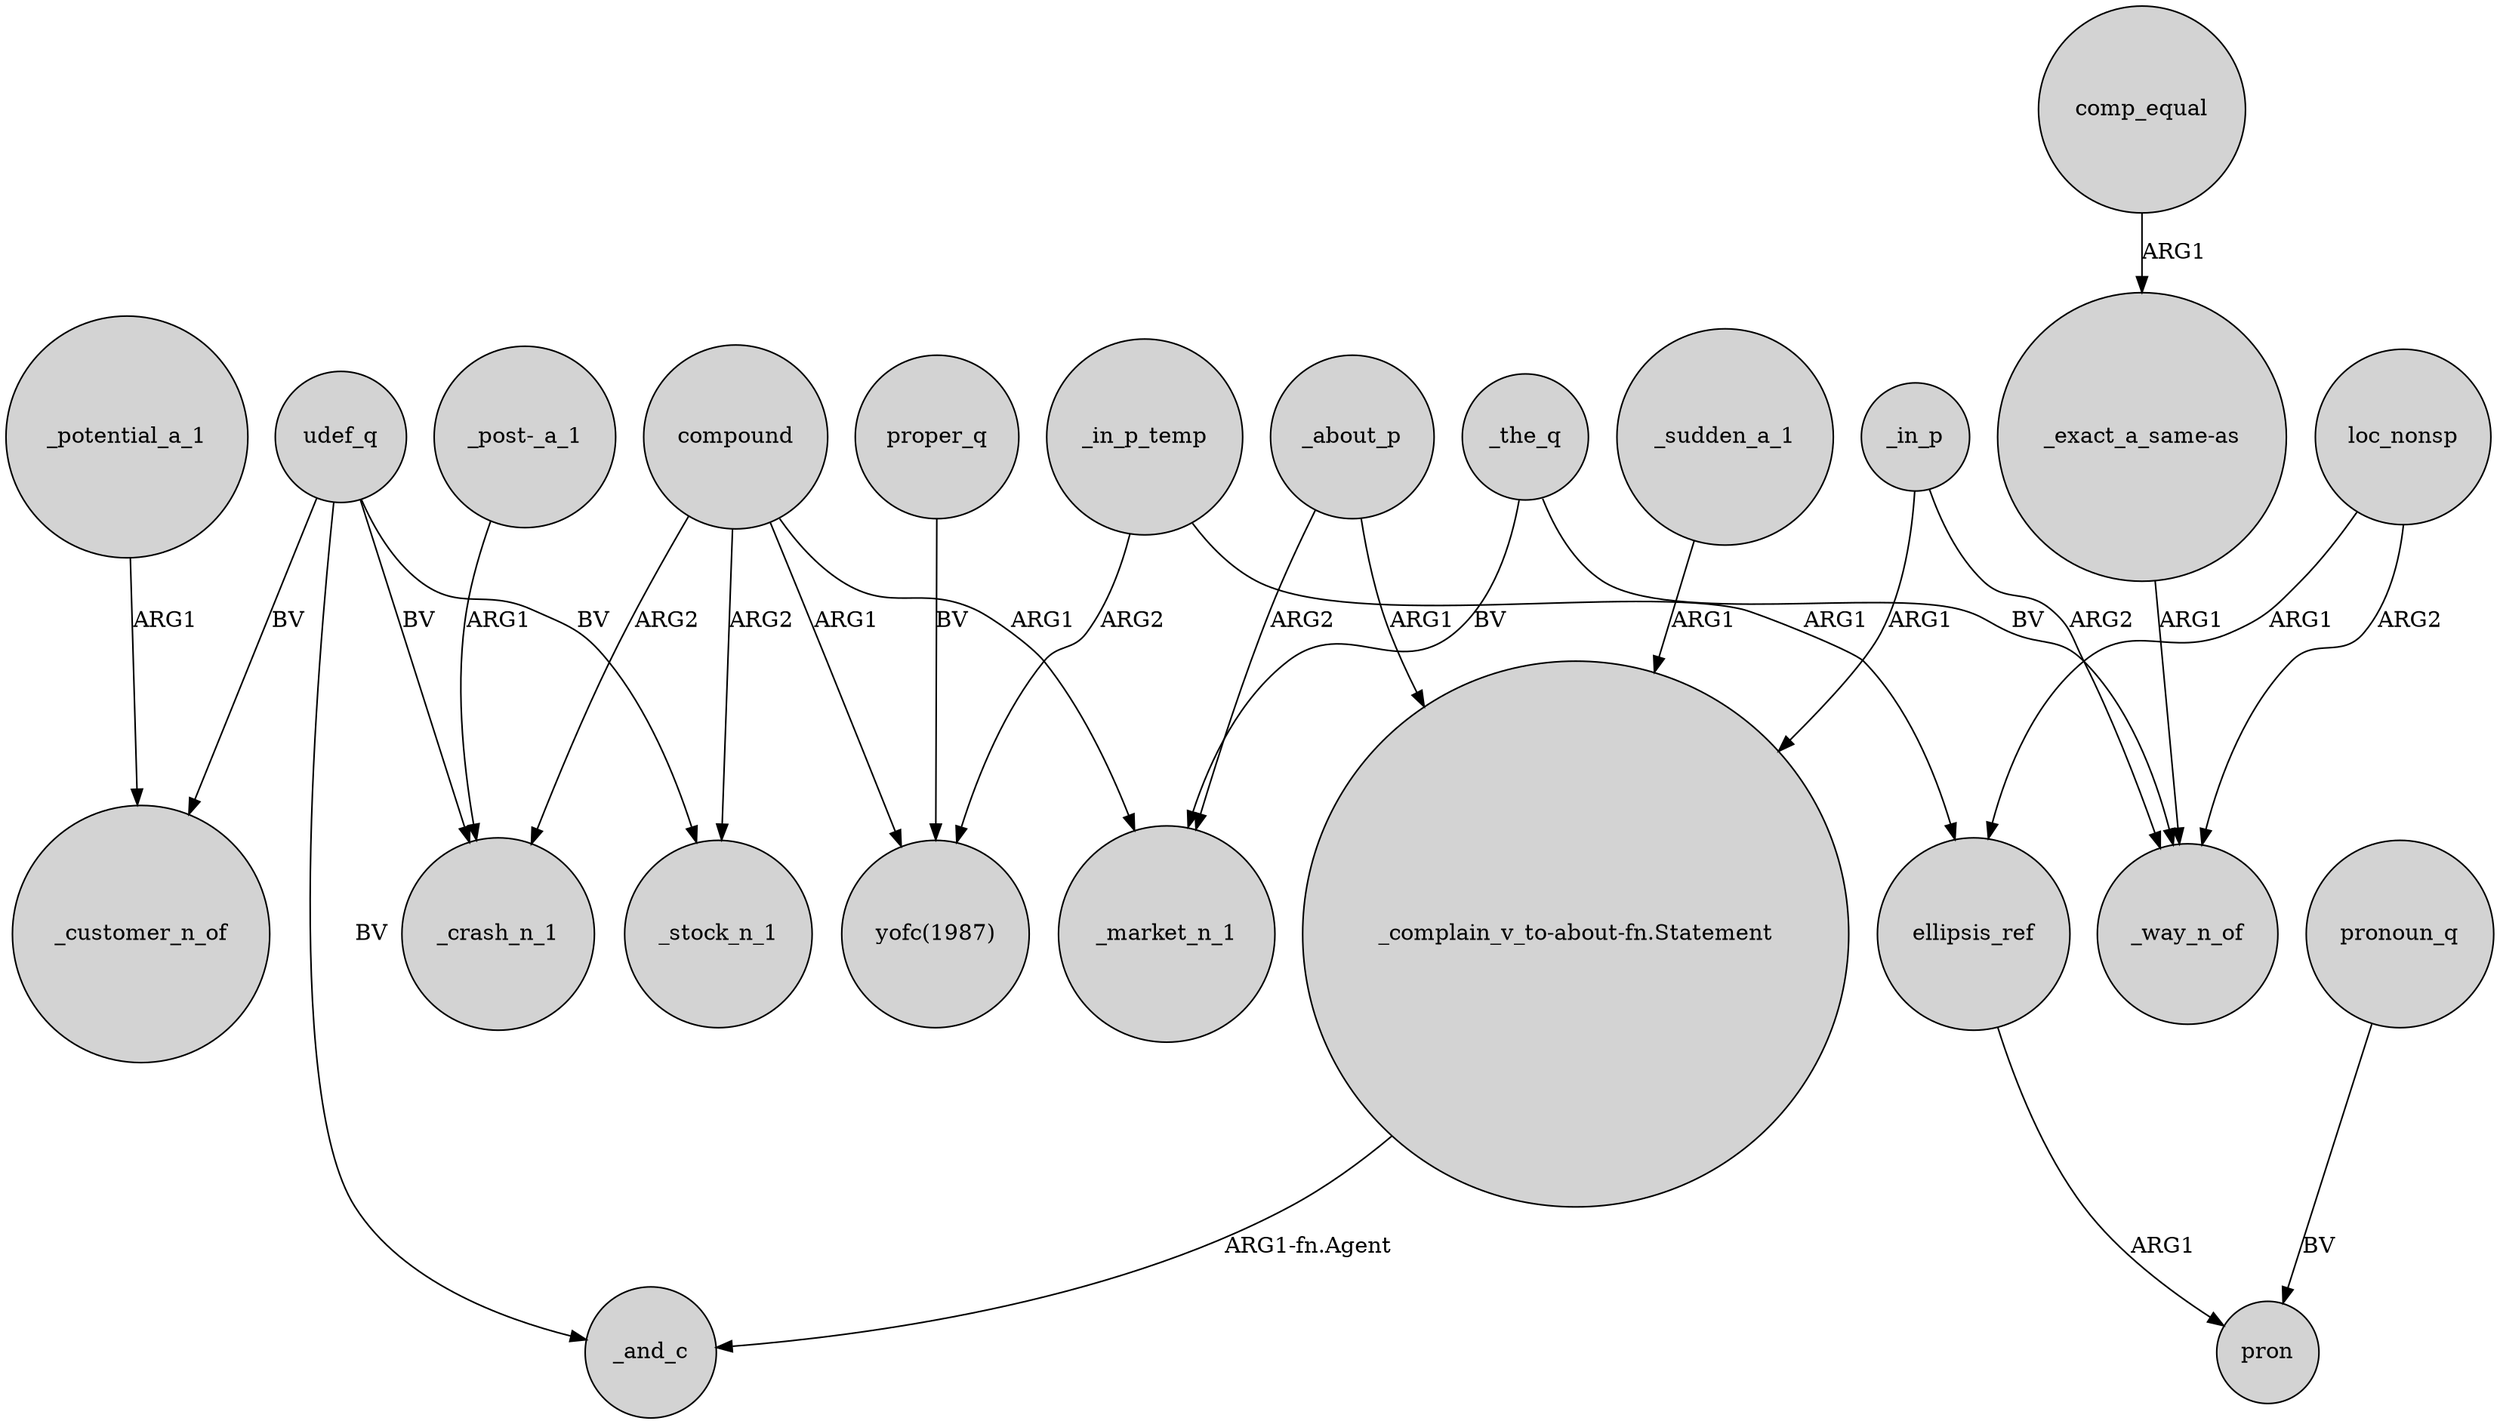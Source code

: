 digraph {
	node [shape=circle style=filled]
	_sudden_a_1 -> "_complain_v_to-about-fn.Statement" [label=ARG1]
	_in_p_temp -> "yofc(1987)" [label=ARG2]
	_about_p -> "_complain_v_to-about-fn.Statement" [label=ARG1]
	compound -> _crash_n_1 [label=ARG2]
	"_post-_a_1" -> _crash_n_1 [label=ARG1]
	_the_q -> _way_n_of [label=BV]
	ellipsis_ref -> pron [label=ARG1]
	loc_nonsp -> ellipsis_ref [label=ARG1]
	"_complain_v_to-about-fn.Statement" -> _and_c [label="ARG1-fn.Agent"]
	compound -> _stock_n_1 [label=ARG2]
	_in_p_temp -> ellipsis_ref [label=ARG1]
	pronoun_q -> pron [label=BV]
	loc_nonsp -> _way_n_of [label=ARG2]
	udef_q -> _stock_n_1 [label=BV]
	_potential_a_1 -> _customer_n_of [label=ARG1]
	comp_equal -> "_exact_a_same-as" [label=ARG1]
	_in_p -> "_complain_v_to-about-fn.Statement" [label=ARG1]
	udef_q -> _customer_n_of [label=BV]
	proper_q -> "yofc(1987)" [label=BV]
	compound -> "yofc(1987)" [label=ARG1]
	_about_p -> _market_n_1 [label=ARG2]
	compound -> _market_n_1 [label=ARG1]
	_in_p -> _way_n_of [label=ARG2]
	_the_q -> _market_n_1 [label=BV]
	udef_q -> _and_c [label=BV]
	"_exact_a_same-as" -> _way_n_of [label=ARG1]
	udef_q -> _crash_n_1 [label=BV]
}
